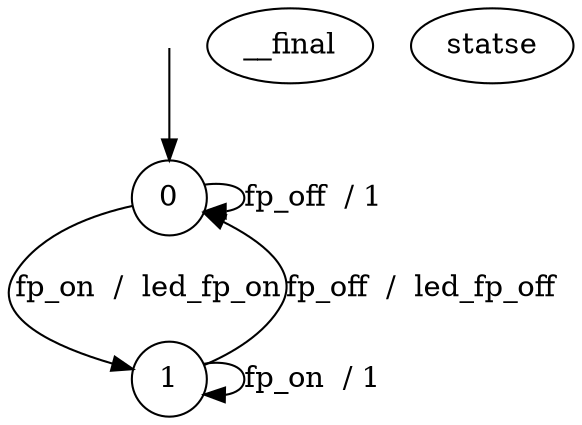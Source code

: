 digraph g {

	s0 [shape="circle" label="0"];
	s1 [shape="circle" label="1"];
	s0 -> s1 [label="fp_on  /  led_fp_on"];
	s0 -> s0 [label="fp_off  / 1"];
	s1 -> s1 [label="fp_on  / 1"];
	s1 -> s0 [label="fp_off  /  led_fp_off"];

__start0 [label="" shape="none" width="0" height="0"];
__start0 -> s0;
__final statse{
    s1
}
}
